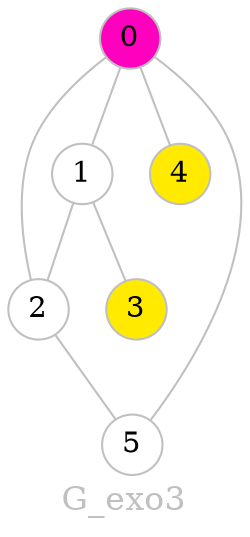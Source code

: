 graph G_exo3 {
	graph [bgcolor="#ffffff00" fontcolor=grey fontsize=16 label=G_exo3 overlap=false]
	node [color=grey fixedsize=true fontsize=14 shape=circle style=filled width=0.4]
	edge [arrowsize=0.7 color=grey fontcolor=grey fontsize=12]
	node [fillcolor="#ff00bf"]
	0
	node [fillcolor="#ffffff"]
	1
	node [fillcolor="#ffffff"]
	2
	node [fillcolor="#ffea00"]
	3
	node [fillcolor="#ffea00"]
	4
	node [fillcolor="#ffffff"]
	5
	0 -- 1
	0 -- 2
	0 -- 4
	0 -- 5
	1 -- 2
	1 -- 3
	2 -- 5
}
